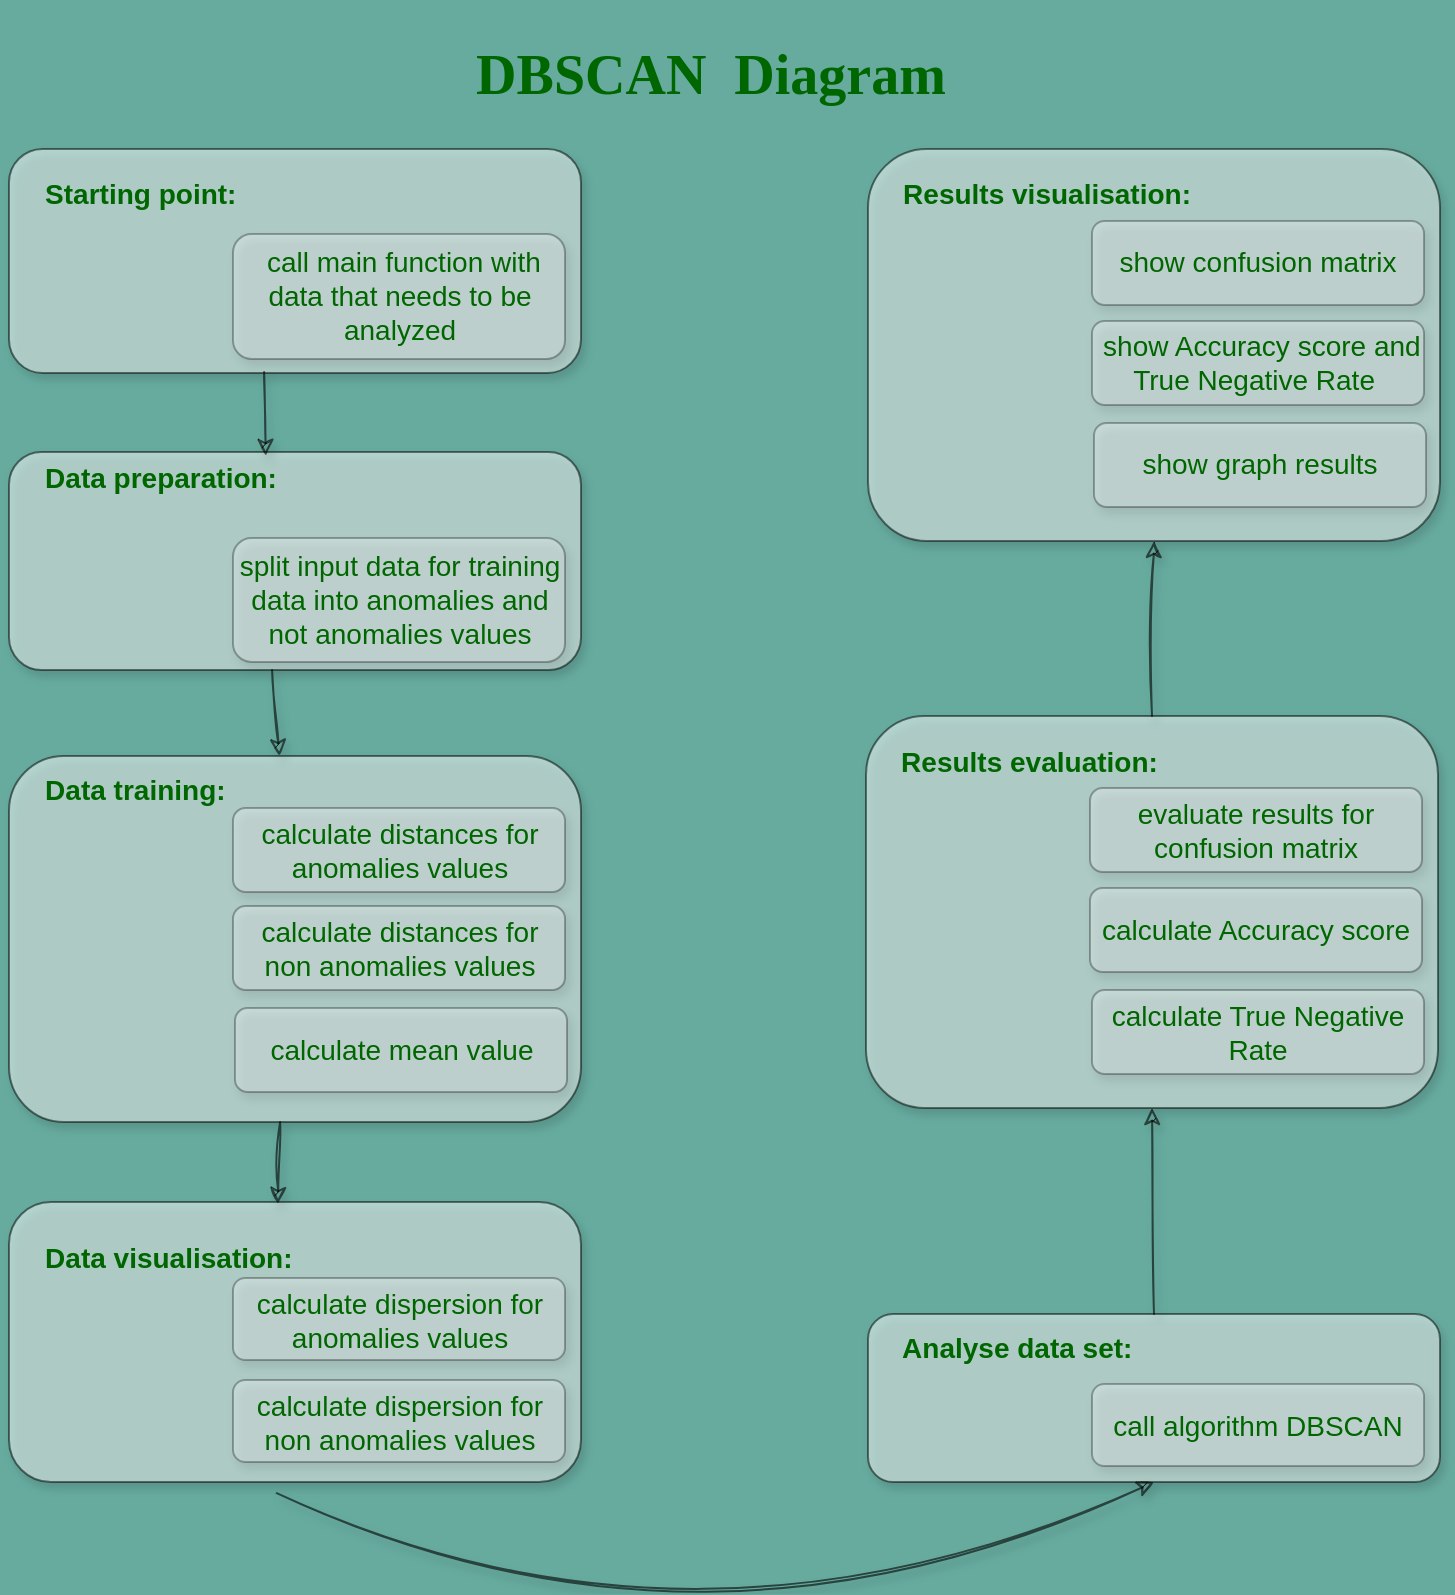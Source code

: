 <mxfile version="14.1.9" type="device"><diagram id="8S_RQ6HSrrF0hFBKdncf" name="Page-1"><mxGraphModel dx="1521" dy="1540" grid="1" gridSize="14" guides="1" tooltips="1" connect="1" arrows="1" fold="1" page="1" pageScale="1" pageWidth="827" pageHeight="1169" background="#67AB9F" math="0" shadow="0"><root><mxCell id="0"/><mxCell id="1" parent="0"/><mxCell id="PmHuQcK_YBfRDiKqC3mB-1" value="&lt;font style=&quot;font-size: 14px&quot;&gt;&lt;font color=&quot;#006600&quot;&gt;&lt;b&gt;&amp;nbsp; &amp;nbsp; Starting point:&lt;br&gt;&lt;br&gt;&lt;/b&gt;&lt;br&gt;&lt;br&gt;&lt;/font&gt;&lt;br&gt;&lt;/font&gt;" style="rounded=1;whiteSpace=wrap;html=1;glass=0;sketch=0;shadow=1;opacity=50;align=left;" vertex="1" parent="1"><mxGeometry x="62.5" y="115.47" width="286" height="112" as="geometry"/></mxCell><mxCell id="PmHuQcK_YBfRDiKqC3mB-55" value="&lt;font face=&quot;Times New Roman&quot; size=&quot;1&quot; color=&quot;#006600&quot;&gt;&lt;b style=&quot;font-size: 28px&quot;&gt;DBSCAN &amp;nbsp;Diagram&lt;/b&gt;&lt;/font&gt;" style="text;html=1;strokeColor=none;fillColor=none;align=center;verticalAlign=middle;whiteSpace=wrap;rounded=0;" vertex="1" parent="1"><mxGeometry x="279" y="41" width="269" height="74.47" as="geometry"/></mxCell><mxCell id="PmHuQcK_YBfRDiKqC3mB-57" value="&lt;font style=&quot;font-size: 14px&quot;&gt;&lt;font color=&quot;#006600&quot;&gt;&amp;nbsp;call main function with data that needs to be analyzed&lt;/font&gt;&lt;br&gt;&lt;/font&gt;" style="rounded=1;whiteSpace=wrap;html=1;glass=0;sketch=0;shadow=1;opacity=30;" vertex="1" parent="1"><mxGeometry x="174.5" y="158" width="166" height="62.47" as="geometry"/></mxCell><mxCell id="PmHuQcK_YBfRDiKqC3mB-59" value="&lt;font style=&quot;font-size: 14px&quot;&gt;&lt;font color=&quot;#006600&quot;&gt;&lt;b&gt;&amp;nbsp; &amp;nbsp; Data preparation:&lt;br&gt;&lt;br&gt;&lt;br&gt;&lt;/b&gt;&lt;br&gt;&lt;br&gt;&lt;/font&gt;&lt;br&gt;&lt;/font&gt;" style="rounded=1;whiteSpace=wrap;html=1;glass=0;sketch=0;shadow=1;opacity=50;align=left;" vertex="1" parent="1"><mxGeometry x="62.5" y="267" width="286" height="109" as="geometry"/></mxCell><mxCell id="PmHuQcK_YBfRDiKqC3mB-60" value="&lt;font style=&quot;font-size: 14px&quot;&gt;&lt;font color=&quot;#006600&quot;&gt;&lt;span&gt;split input data for training data into anomalies and not anomalies values&lt;/span&gt;&lt;/font&gt;&lt;br&gt;&lt;/font&gt;" style="rounded=1;whiteSpace=wrap;html=1;glass=0;sketch=0;shadow=1;opacity=30;" vertex="1" parent="1"><mxGeometry x="174.5" y="310" width="166" height="62" as="geometry"/></mxCell><mxCell id="PmHuQcK_YBfRDiKqC3mB-61" value="&lt;font style=&quot;font-size: 14px&quot;&gt;&lt;font color=&quot;#006600&quot;&gt;&lt;b&gt;&amp;nbsp; &amp;nbsp; Data training:&lt;br&gt;&lt;br&gt;&lt;br&gt;&lt;br&gt;&lt;br&gt;&lt;br&gt;&lt;br&gt;&lt;/b&gt;&lt;br&gt;&lt;br&gt;&lt;/font&gt;&lt;br&gt;&lt;/font&gt;" style="rounded=1;whiteSpace=wrap;html=1;glass=0;sketch=0;shadow=1;opacity=50;align=left;" vertex="1" parent="1"><mxGeometry x="62.5" y="419" width="286" height="183" as="geometry"/></mxCell><mxCell id="PmHuQcK_YBfRDiKqC3mB-62" value="&lt;font style=&quot;font-size: 14px&quot;&gt;&lt;font color=&quot;#006600&quot;&gt;&lt;span&gt;calculate distances for anomalies values&lt;/span&gt;&lt;/font&gt;&lt;br&gt;&lt;/font&gt;" style="rounded=1;whiteSpace=wrap;html=1;glass=0;sketch=0;shadow=1;opacity=30;" vertex="1" parent="1"><mxGeometry x="174.5" y="445" width="166" height="42" as="geometry"/></mxCell><mxCell id="PmHuQcK_YBfRDiKqC3mB-63" value="&lt;font style=&quot;font-size: 14px&quot;&gt;&lt;font color=&quot;#006600&quot;&gt;&lt;span&gt;calculate distances for non anomalies values&lt;/span&gt;&lt;/font&gt;&lt;br&gt;&lt;/font&gt;" style="rounded=1;whiteSpace=wrap;html=1;glass=0;sketch=0;shadow=1;opacity=30;" vertex="1" parent="1"><mxGeometry x="174.5" y="494" width="166" height="42" as="geometry"/></mxCell><mxCell id="PmHuQcK_YBfRDiKqC3mB-64" value="&lt;font style=&quot;font-size: 14px&quot;&gt;&lt;font color=&quot;#006600&quot;&gt;&lt;span&gt;calculate mean value&lt;/span&gt;&lt;/font&gt;&lt;br&gt;&lt;/font&gt;" style="rounded=1;whiteSpace=wrap;html=1;glass=0;sketch=0;shadow=1;opacity=30;" vertex="1" parent="1"><mxGeometry x="175.5" y="545" width="166" height="42" as="geometry"/></mxCell><mxCell id="PmHuQcK_YBfRDiKqC3mB-65" value="&lt;font style=&quot;font-size: 14px&quot;&gt;&lt;font color=&quot;#006600&quot;&gt;&lt;b&gt;&amp;nbsp; &amp;nbsp; Data visualisation:&lt;br&gt;&lt;br&gt;&lt;br&gt;&lt;/b&gt;&lt;br&gt;&lt;br&gt;&lt;/font&gt;&lt;br&gt;&lt;/font&gt;" style="rounded=1;whiteSpace=wrap;html=1;glass=0;sketch=0;shadow=1;opacity=50;align=left;" vertex="1" parent="1"><mxGeometry x="62.5" y="642" width="286" height="140" as="geometry"/></mxCell><mxCell id="PmHuQcK_YBfRDiKqC3mB-66" value="&lt;font style=&quot;font-size: 14px&quot;&gt;&lt;font color=&quot;#006600&quot;&gt;&lt;span&gt;calculate dispersion for anomalies values&lt;/span&gt;&lt;/font&gt;&lt;br&gt;&lt;/font&gt;" style="rounded=1;whiteSpace=wrap;html=1;glass=0;sketch=0;shadow=1;opacity=30;" vertex="1" parent="1"><mxGeometry x="174.5" y="680" width="166" height="41" as="geometry"/></mxCell><mxCell id="PmHuQcK_YBfRDiKqC3mB-67" value="&lt;font style=&quot;font-size: 14px&quot;&gt;&lt;font color=&quot;#006600&quot;&gt;&lt;span&gt;calculate dispersion for non anomalies values&lt;/span&gt;&lt;/font&gt;&lt;br&gt;&lt;/font&gt;" style="rounded=1;whiteSpace=wrap;html=1;glass=0;sketch=0;shadow=1;opacity=30;" vertex="1" parent="1"><mxGeometry x="174.5" y="731" width="166" height="41" as="geometry"/></mxCell><mxCell id="PmHuQcK_YBfRDiKqC3mB-68" value="&lt;font style=&quot;font-size: 14px&quot;&gt;&lt;font color=&quot;#006600&quot;&gt;&lt;b&gt;&amp;nbsp; &amp;nbsp; Analyse data set:&lt;br&gt;&lt;br&gt;&lt;/b&gt;&lt;span&gt;&lt;b&gt;&lt;br&gt;&lt;/b&gt;&lt;/span&gt;&lt;/font&gt;&lt;br&gt;&lt;/font&gt;" style="rounded=1;whiteSpace=wrap;html=1;glass=0;sketch=0;shadow=1;opacity=50;align=left;" vertex="1" parent="1"><mxGeometry x="492" y="698" width="286" height="84" as="geometry"/></mxCell><mxCell id="PmHuQcK_YBfRDiKqC3mB-69" value="&lt;font style=&quot;font-size: 14px&quot;&gt;&lt;font color=&quot;#006600&quot;&gt;&lt;span&gt;call algorithm DBSCAN&lt;/span&gt;&lt;/font&gt;&lt;br&gt;&lt;/font&gt;" style="rounded=1;whiteSpace=wrap;html=1;glass=0;sketch=0;shadow=1;opacity=30;" vertex="1" parent="1"><mxGeometry x="604" y="733" width="166" height="41" as="geometry"/></mxCell><mxCell id="PmHuQcK_YBfRDiKqC3mB-71" value="&lt;font style=&quot;font-size: 14px&quot;&gt;&lt;font color=&quot;#006600&quot;&gt;&lt;b&gt;&amp;nbsp; &amp;nbsp; Results evaluation:&lt;br&gt;&lt;br&gt;&lt;br&gt;&lt;br&gt;&lt;br&gt;&lt;br&gt;&lt;br&gt;&lt;/b&gt;&lt;br&gt;&lt;br&gt;&lt;/font&gt;&lt;br&gt;&lt;/font&gt;" style="rounded=1;whiteSpace=wrap;html=1;glass=0;sketch=0;shadow=1;opacity=50;align=left;" vertex="1" parent="1"><mxGeometry x="491" y="399" width="286" height="196" as="geometry"/></mxCell><mxCell id="PmHuQcK_YBfRDiKqC3mB-72" value="&lt;font style=&quot;font-size: 14px&quot;&gt;&lt;font color=&quot;#006600&quot;&gt;&lt;span&gt;evaluate results for confusion matrix&lt;/span&gt;&lt;/font&gt;&lt;br&gt;&lt;/font&gt;" style="rounded=1;whiteSpace=wrap;html=1;glass=0;sketch=0;shadow=1;opacity=30;" vertex="1" parent="1"><mxGeometry x="603" y="435" width="166" height="42" as="geometry"/></mxCell><mxCell id="PmHuQcK_YBfRDiKqC3mB-73" value="&lt;font style=&quot;font-size: 14px&quot;&gt;&lt;font color=&quot;#006600&quot;&gt;&lt;span&gt;calculate Accuracy score&lt;/span&gt;&lt;/font&gt;&lt;br&gt;&lt;/font&gt;" style="rounded=1;whiteSpace=wrap;html=1;glass=0;sketch=0;shadow=1;opacity=30;" vertex="1" parent="1"><mxGeometry x="603" y="485" width="166" height="42" as="geometry"/></mxCell><mxCell id="PmHuQcK_YBfRDiKqC3mB-74" value="&lt;font style=&quot;font-size: 14px&quot;&gt;&lt;font color=&quot;#006600&quot;&gt;&lt;span&gt;calculate True Negative Rate&lt;/span&gt;&lt;/font&gt;&lt;br&gt;&lt;/font&gt;" style="rounded=1;whiteSpace=wrap;html=1;glass=0;sketch=0;shadow=1;opacity=30;" vertex="1" parent="1"><mxGeometry x="604" y="536" width="166" height="42" as="geometry"/></mxCell><mxCell id="PmHuQcK_YBfRDiKqC3mB-75" value="&lt;font style=&quot;font-size: 14px&quot;&gt;&lt;font color=&quot;#006600&quot;&gt;&lt;b&gt;&amp;nbsp; &amp;nbsp; Results visualisation:&lt;br&gt;&lt;br&gt;&lt;br&gt;&lt;br&gt;&lt;br&gt;&lt;br&gt;&lt;br&gt;&lt;/b&gt;&lt;br&gt;&lt;br&gt;&lt;/font&gt;&lt;br&gt;&lt;/font&gt;" style="rounded=1;whiteSpace=wrap;html=1;glass=0;sketch=0;shadow=1;opacity=50;align=left;" vertex="1" parent="1"><mxGeometry x="492" y="115.47" width="286" height="196" as="geometry"/></mxCell><mxCell id="PmHuQcK_YBfRDiKqC3mB-76" value="&lt;font style=&quot;font-size: 14px&quot;&gt;&lt;font color=&quot;#006600&quot;&gt;&lt;span&gt;show confusion matrix&lt;/span&gt;&lt;/font&gt;&lt;br&gt;&lt;/font&gt;" style="rounded=1;whiteSpace=wrap;html=1;glass=0;sketch=0;shadow=1;opacity=30;" vertex="1" parent="1"><mxGeometry x="604" y="151.47" width="166" height="42" as="geometry"/></mxCell><mxCell id="PmHuQcK_YBfRDiKqC3mB-77" value="&lt;font style=&quot;font-size: 14px&quot;&gt;&lt;font color=&quot;#006600&quot;&gt;&lt;span&gt;&amp;nbsp;show Accuracy score and True Negative Rate&amp;nbsp;&lt;/span&gt;&lt;/font&gt;&lt;br&gt;&lt;/font&gt;" style="rounded=1;whiteSpace=wrap;html=1;glass=0;sketch=0;shadow=1;opacity=30;" vertex="1" parent="1"><mxGeometry x="604" y="201.47" width="166" height="42" as="geometry"/></mxCell><mxCell id="PmHuQcK_YBfRDiKqC3mB-78" value="&lt;font style=&quot;font-size: 14px&quot;&gt;&lt;font color=&quot;#006600&quot;&gt;&lt;span&gt;show graph results&lt;/span&gt;&lt;/font&gt;&lt;br&gt;&lt;/font&gt;" style="rounded=1;whiteSpace=wrap;html=1;glass=0;sketch=0;shadow=1;opacity=30;" vertex="1" parent="1"><mxGeometry x="605" y="252.47" width="166" height="42" as="geometry"/></mxCell><mxCell id="PmHuQcK_YBfRDiKqC3mB-79" value="" style="endArrow=classic;html=1;shadow=1;opacity=60;exitX=0.446;exitY=0.996;exitDx=0;exitDy=0;exitPerimeter=0;entryX=0.449;entryY=0.018;entryDx=0;entryDy=0;entryPerimeter=0;jumpSize=11;sketch=1;" edge="1" parent="1" source="PmHuQcK_YBfRDiKqC3mB-1" target="PmHuQcK_YBfRDiKqC3mB-59"><mxGeometry width="50" height="50" relative="1" as="geometry"><mxPoint x="-19" y="283.47" as="sourcePoint"/><mxPoint x="31" y="233.47" as="targetPoint"/></mxGeometry></mxCell><mxCell id="PmHuQcK_YBfRDiKqC3mB-80" value="" style="endArrow=classic;html=1;shadow=1;opacity=60;exitX=0.432;exitY=1;exitDx=0;exitDy=0;exitPerimeter=0;jumpSize=11;sketch=1;" edge="1" parent="1" target="PmHuQcK_YBfRDiKqC3mB-61"><mxGeometry width="50" height="50" relative="1" as="geometry"><mxPoint x="194.052" y="376" as="sourcePoint"/><mxPoint x="196.054" y="433" as="targetPoint"/></mxGeometry></mxCell><mxCell id="PmHuQcK_YBfRDiKqC3mB-81" value="" style="endArrow=classic;html=1;shadow=1;opacity=60;exitX=0.474;exitY=1;exitDx=0;exitDy=0;exitPerimeter=0;jumpSize=11;sketch=1;entryX=0.47;entryY=0.007;entryDx=0;entryDy=0;entryPerimeter=0;" edge="1" parent="1" source="PmHuQcK_YBfRDiKqC3mB-61" target="PmHuQcK_YBfRDiKqC3mB-65"><mxGeometry width="50" height="50" relative="1" as="geometry"><mxPoint x="149.002" y="632" as="sourcePoint"/><mxPoint x="198" y="668" as="targetPoint"/></mxGeometry></mxCell><mxCell id="PmHuQcK_YBfRDiKqC3mB-86" value="" style="endArrow=classic;html=1;shadow=1;opacity=60;exitX=0.468;exitY=1.04;exitDx=0;exitDy=0;exitPerimeter=0;jumpSize=11;sketch=1;curved=1;entryX=0.5;entryY=1;entryDx=0;entryDy=0;" edge="1" parent="1" source="PmHuQcK_YBfRDiKqC3mB-65" target="PmHuQcK_YBfRDiKqC3mB-68"><mxGeometry width="50" height="50" relative="1" as="geometry"><mxPoint x="297.064" y="817" as="sourcePoint"/><mxPoint x="465" y="836" as="targetPoint"/><Array as="points"><mxPoint x="408" y="887"/></Array></mxGeometry></mxCell><mxCell id="PmHuQcK_YBfRDiKqC3mB-87" value="" style="endArrow=classic;html=1;shadow=1;opacity=60;exitX=0.5;exitY=0;exitDx=0;exitDy=0;jumpSize=11;sketch=1;entryX=0.5;entryY=1;entryDx=0;entryDy=0;" edge="1" parent="1" source="PmHuQcK_YBfRDiKqC3mB-68" target="PmHuQcK_YBfRDiKqC3mB-71"><mxGeometry width="50" height="50" relative="1" as="geometry"><mxPoint x="394.004" y="642" as="sourcePoint"/><mxPoint x="561.94" y="661" as="targetPoint"/></mxGeometry></mxCell><mxCell id="PmHuQcK_YBfRDiKqC3mB-88" value="" style="endArrow=classic;html=1;shadow=1;opacity=60;exitX=0.5;exitY=0;exitDx=0;exitDy=0;jumpSize=11;sketch=1;entryX=0.5;entryY=1;entryDx=0;entryDy=0;" edge="1" parent="1" source="PmHuQcK_YBfRDiKqC3mB-71" target="PmHuQcK_YBfRDiKqC3mB-75"><mxGeometry width="50" height="50" relative="1" as="geometry"><mxPoint x="450.004" y="341" as="sourcePoint"/><mxPoint x="618" y="311" as="targetPoint"/></mxGeometry></mxCell></root></mxGraphModel></diagram></mxfile>